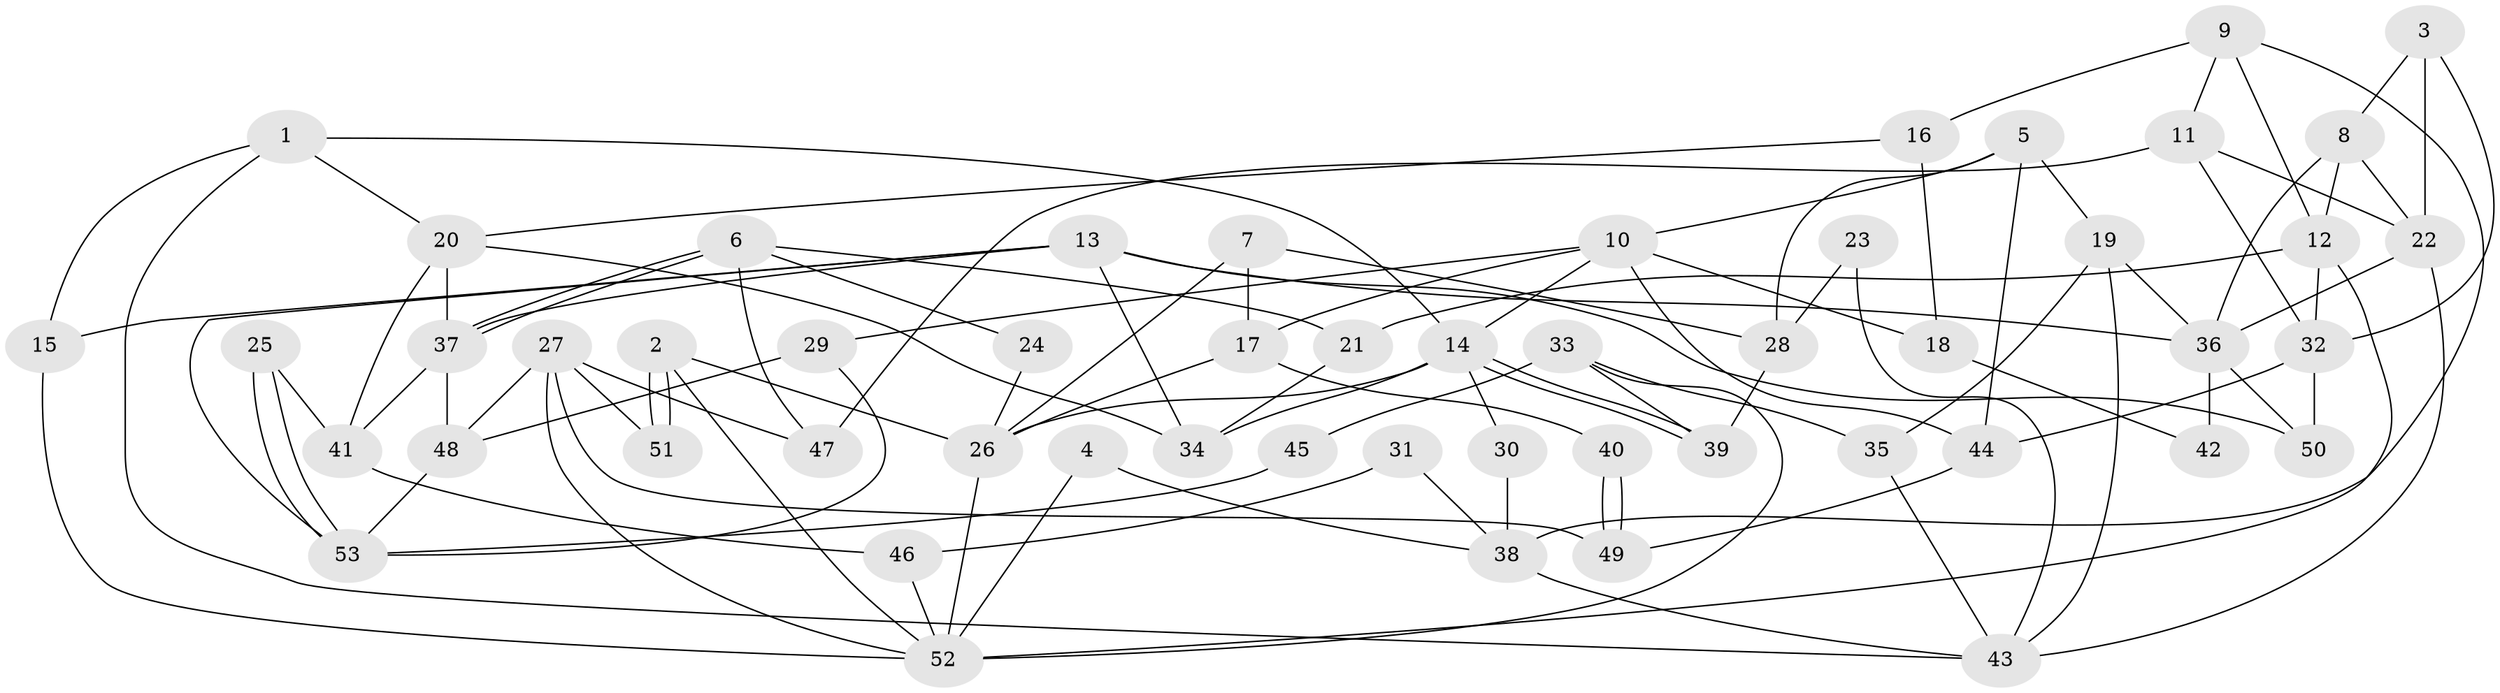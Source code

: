 // coarse degree distribution, {5: 0.21875, 3: 0.21875, 2: 0.125, 4: 0.15625, 6: 0.125, 7: 0.0625, 8: 0.0625, 10: 0.03125}
// Generated by graph-tools (version 1.1) at 2025/52/02/27/25 19:52:01]
// undirected, 53 vertices, 106 edges
graph export_dot {
graph [start="1"]
  node [color=gray90,style=filled];
  1;
  2;
  3;
  4;
  5;
  6;
  7;
  8;
  9;
  10;
  11;
  12;
  13;
  14;
  15;
  16;
  17;
  18;
  19;
  20;
  21;
  22;
  23;
  24;
  25;
  26;
  27;
  28;
  29;
  30;
  31;
  32;
  33;
  34;
  35;
  36;
  37;
  38;
  39;
  40;
  41;
  42;
  43;
  44;
  45;
  46;
  47;
  48;
  49;
  50;
  51;
  52;
  53;
  1 -- 14;
  1 -- 43;
  1 -- 15;
  1 -- 20;
  2 -- 26;
  2 -- 51;
  2 -- 51;
  2 -- 52;
  3 -- 22;
  3 -- 32;
  3 -- 8;
  4 -- 38;
  4 -- 52;
  5 -- 10;
  5 -- 19;
  5 -- 28;
  5 -- 44;
  6 -- 21;
  6 -- 37;
  6 -- 37;
  6 -- 24;
  6 -- 47;
  7 -- 26;
  7 -- 17;
  7 -- 28;
  8 -- 22;
  8 -- 12;
  8 -- 36;
  9 -- 11;
  9 -- 12;
  9 -- 16;
  9 -- 38;
  10 -- 14;
  10 -- 44;
  10 -- 17;
  10 -- 18;
  10 -- 29;
  11 -- 47;
  11 -- 32;
  11 -- 22;
  12 -- 52;
  12 -- 21;
  12 -- 32;
  13 -- 37;
  13 -- 36;
  13 -- 15;
  13 -- 34;
  13 -- 50;
  13 -- 53;
  14 -- 34;
  14 -- 39;
  14 -- 39;
  14 -- 26;
  14 -- 30;
  15 -- 52;
  16 -- 20;
  16 -- 18;
  17 -- 26;
  17 -- 40;
  18 -- 42;
  19 -- 35;
  19 -- 36;
  19 -- 43;
  20 -- 37;
  20 -- 34;
  20 -- 41;
  21 -- 34;
  22 -- 36;
  22 -- 43;
  23 -- 28;
  23 -- 43;
  24 -- 26;
  25 -- 53;
  25 -- 53;
  25 -- 41;
  26 -- 52;
  27 -- 48;
  27 -- 52;
  27 -- 47;
  27 -- 49;
  27 -- 51;
  28 -- 39;
  29 -- 53;
  29 -- 48;
  30 -- 38;
  31 -- 46;
  31 -- 38;
  32 -- 44;
  32 -- 50;
  33 -- 39;
  33 -- 52;
  33 -- 35;
  33 -- 45;
  35 -- 43;
  36 -- 50;
  36 -- 42;
  37 -- 48;
  37 -- 41;
  38 -- 43;
  40 -- 49;
  40 -- 49;
  41 -- 46;
  44 -- 49;
  45 -- 53;
  46 -- 52;
  48 -- 53;
}
